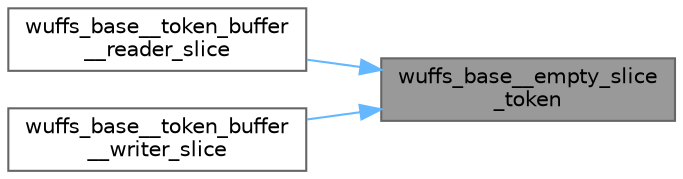 digraph "wuffs_base__empty_slice_token"
{
 // LATEX_PDF_SIZE
  bgcolor="transparent";
  edge [fontname=Helvetica,fontsize=10,labelfontname=Helvetica,labelfontsize=10];
  node [fontname=Helvetica,fontsize=10,shape=box,height=0.2,width=0.4];
  rankdir="RL";
  Node1 [id="Node000001",label="wuffs_base__empty_slice\l_token",height=0.2,width=0.4,color="gray40", fillcolor="grey60", style="filled", fontcolor="black",tooltip=" "];
  Node1 -> Node2 [id="edge1_Node000001_Node000002",dir="back",color="steelblue1",style="solid",tooltip=" "];
  Node2 [id="Node000002",label="wuffs_base__token_buffer\l__reader_slice",height=0.2,width=0.4,color="grey40", fillcolor="white", style="filled",URL="$wuffs-v0_83_8c.html#a870cc02bbdd4d0e3ce5b9d65b7eb6e1d",tooltip=" "];
  Node1 -> Node3 [id="edge2_Node000001_Node000003",dir="back",color="steelblue1",style="solid",tooltip=" "];
  Node3 [id="Node000003",label="wuffs_base__token_buffer\l__writer_slice",height=0.2,width=0.4,color="grey40", fillcolor="white", style="filled",URL="$wuffs-v0_83_8c.html#af95a70d65a6be3baefac03a5ec4d4446",tooltip=" "];
}
